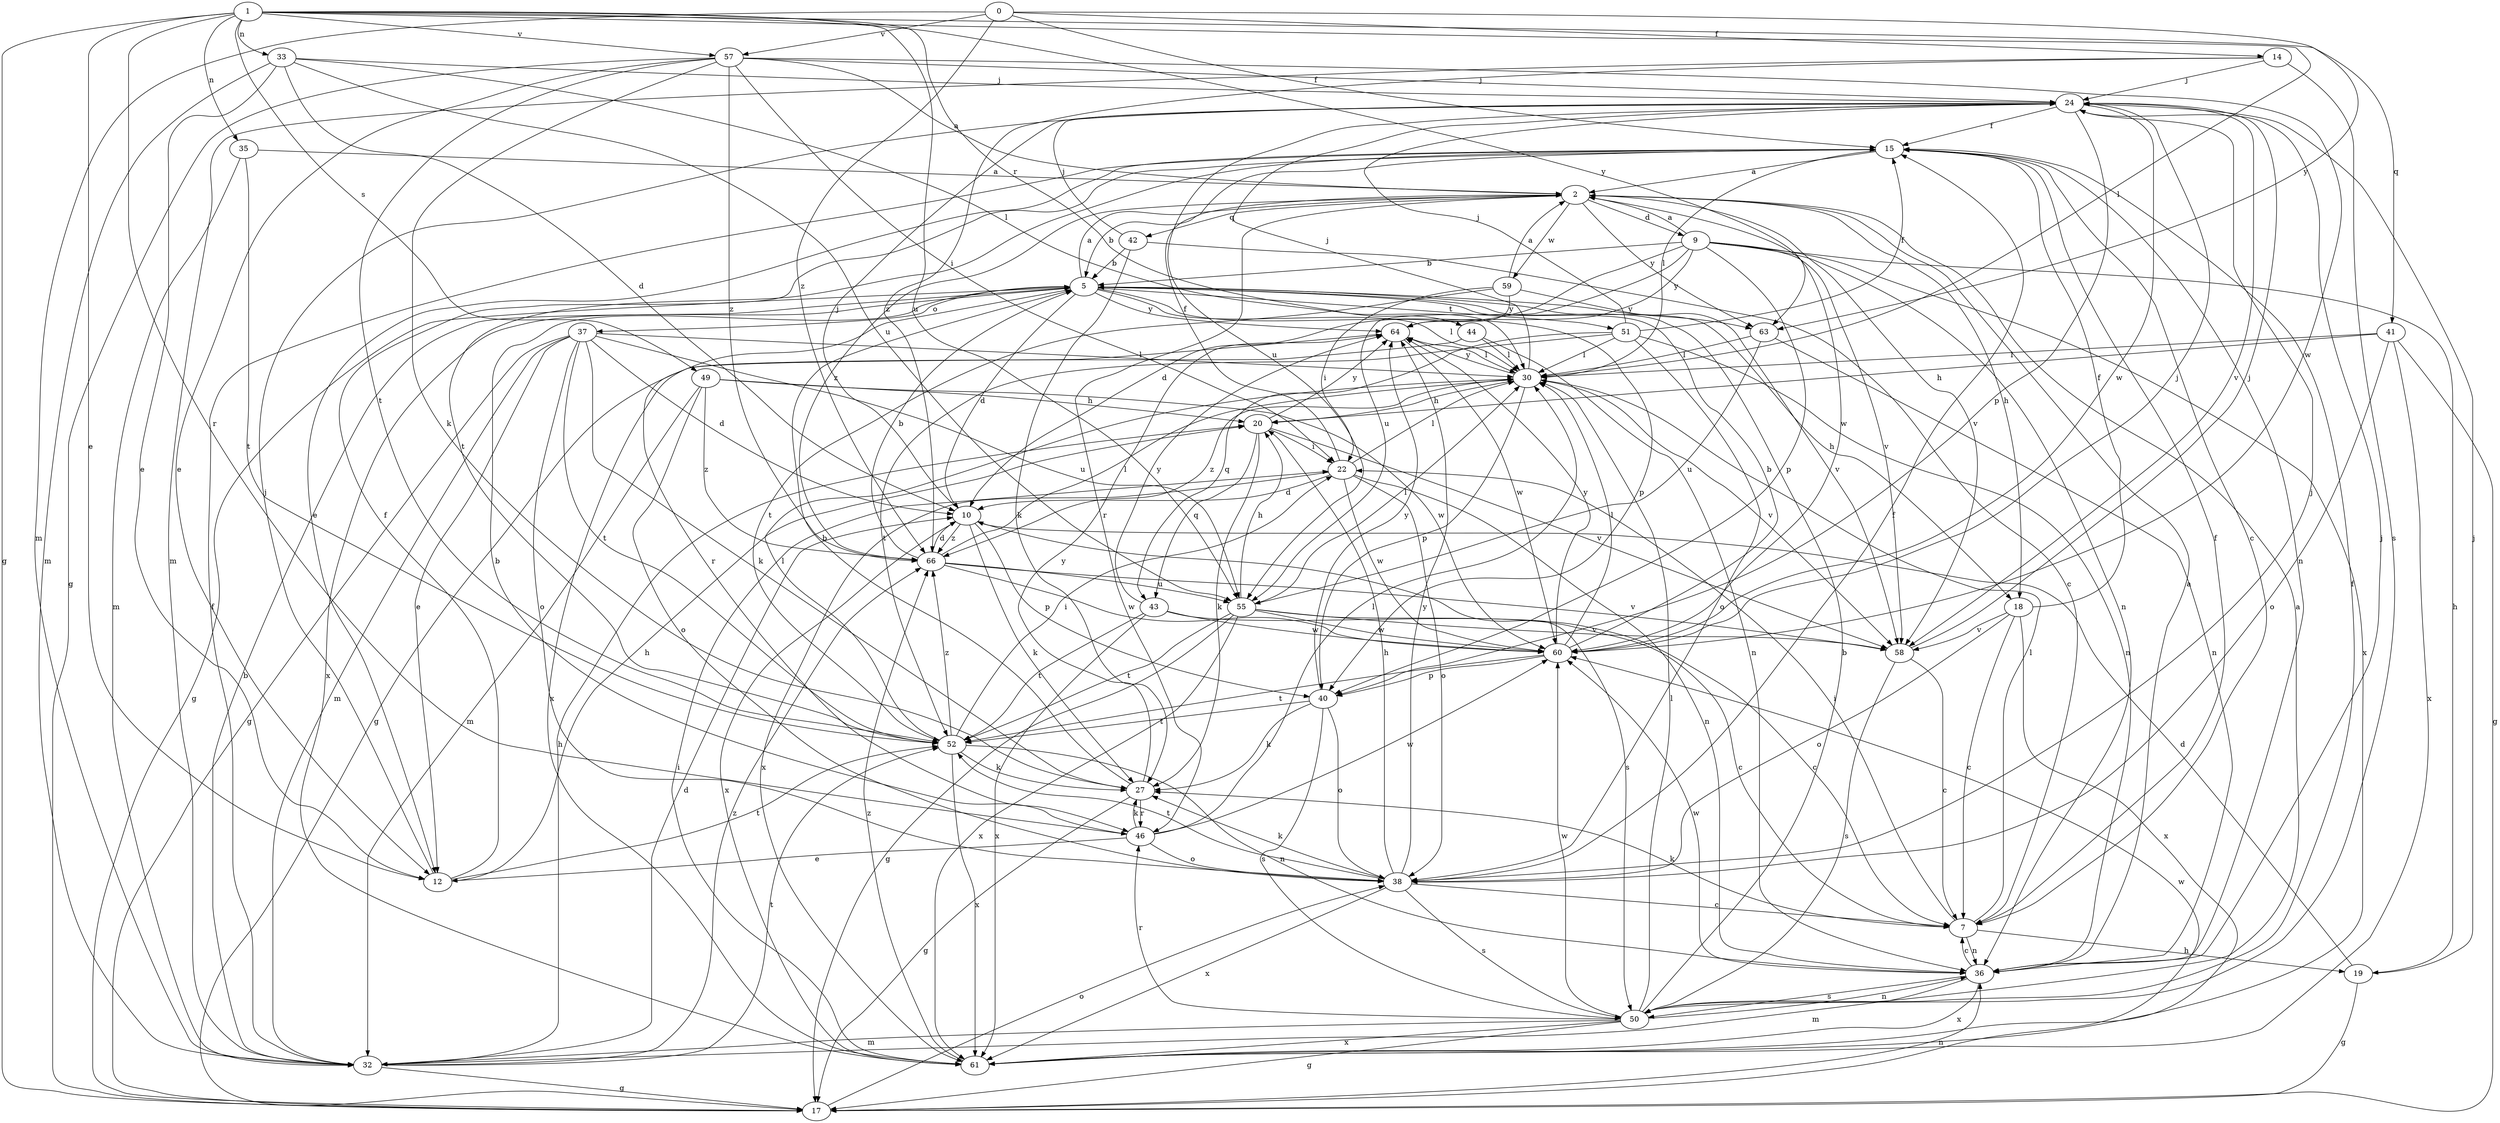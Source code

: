 strict digraph  {
0;
1;
2;
5;
7;
9;
10;
12;
14;
15;
17;
18;
19;
20;
22;
24;
27;
30;
32;
33;
35;
36;
37;
38;
40;
41;
42;
43;
44;
46;
49;
50;
51;
52;
55;
57;
58;
59;
60;
61;
63;
64;
66;
0 -> 14  [label=f];
0 -> 15  [label=f];
0 -> 32  [label=m];
0 -> 57  [label=v];
0 -> 63  [label=y];
0 -> 66  [label=z];
1 -> 12  [label=e];
1 -> 17  [label=g];
1 -> 30  [label=l];
1 -> 33  [label=n];
1 -> 35  [label=n];
1 -> 41  [label=q];
1 -> 44  [label=r];
1 -> 46  [label=r];
1 -> 49  [label=s];
1 -> 55  [label=u];
1 -> 57  [label=v];
1 -> 63  [label=y];
2 -> 5  [label=b];
2 -> 9  [label=d];
2 -> 18  [label=h];
2 -> 42  [label=q];
2 -> 46  [label=r];
2 -> 58  [label=v];
2 -> 59  [label=w];
2 -> 60  [label=w];
2 -> 63  [label=y];
2 -> 66  [label=z];
5 -> 2  [label=a];
5 -> 10  [label=d];
5 -> 17  [label=g];
5 -> 18  [label=h];
5 -> 30  [label=l];
5 -> 37  [label=o];
5 -> 40  [label=p];
5 -> 46  [label=r];
5 -> 51  [label=t];
5 -> 61  [label=x];
5 -> 63  [label=y];
5 -> 64  [label=y];
7 -> 15  [label=f];
7 -> 19  [label=h];
7 -> 22  [label=i];
7 -> 27  [label=k];
7 -> 30  [label=l];
7 -> 36  [label=n];
9 -> 2  [label=a];
9 -> 5  [label=b];
9 -> 10  [label=d];
9 -> 19  [label=h];
9 -> 36  [label=n];
9 -> 40  [label=p];
9 -> 55  [label=u];
9 -> 58  [label=v];
9 -> 61  [label=x];
9 -> 64  [label=y];
10 -> 24  [label=j];
10 -> 27  [label=k];
10 -> 40  [label=p];
10 -> 50  [label=s];
10 -> 61  [label=x];
10 -> 66  [label=z];
12 -> 15  [label=f];
12 -> 20  [label=h];
12 -> 24  [label=j];
12 -> 52  [label=t];
14 -> 24  [label=j];
14 -> 32  [label=m];
14 -> 50  [label=s];
14 -> 66  [label=z];
15 -> 2  [label=a];
15 -> 7  [label=c];
15 -> 12  [label=e];
15 -> 30  [label=l];
15 -> 36  [label=n];
15 -> 52  [label=t];
17 -> 36  [label=n];
17 -> 38  [label=o];
17 -> 60  [label=w];
18 -> 7  [label=c];
18 -> 15  [label=f];
18 -> 38  [label=o];
18 -> 58  [label=v];
18 -> 61  [label=x];
19 -> 10  [label=d];
19 -> 17  [label=g];
19 -> 24  [label=j];
20 -> 22  [label=i];
20 -> 27  [label=k];
20 -> 43  [label=q];
20 -> 58  [label=v];
20 -> 64  [label=y];
22 -> 10  [label=d];
22 -> 15  [label=f];
22 -> 30  [label=l];
22 -> 36  [label=n];
22 -> 38  [label=o];
22 -> 60  [label=w];
22 -> 61  [label=x];
24 -> 15  [label=f];
24 -> 40  [label=p];
24 -> 55  [label=u];
24 -> 58  [label=v];
24 -> 60  [label=w];
27 -> 5  [label=b];
27 -> 17  [label=g];
27 -> 46  [label=r];
27 -> 64  [label=y];
30 -> 20  [label=h];
30 -> 24  [label=j];
30 -> 40  [label=p];
30 -> 58  [label=v];
30 -> 64  [label=y];
30 -> 66  [label=z];
32 -> 5  [label=b];
32 -> 10  [label=d];
32 -> 15  [label=f];
32 -> 17  [label=g];
32 -> 20  [label=h];
32 -> 52  [label=t];
32 -> 66  [label=z];
33 -> 10  [label=d];
33 -> 12  [label=e];
33 -> 24  [label=j];
33 -> 30  [label=l];
33 -> 32  [label=m];
33 -> 55  [label=u];
35 -> 2  [label=a];
35 -> 32  [label=m];
35 -> 52  [label=t];
36 -> 2  [label=a];
36 -> 7  [label=c];
36 -> 24  [label=j];
36 -> 32  [label=m];
36 -> 50  [label=s];
36 -> 60  [label=w];
36 -> 61  [label=x];
37 -> 10  [label=d];
37 -> 12  [label=e];
37 -> 17  [label=g];
37 -> 27  [label=k];
37 -> 30  [label=l];
37 -> 32  [label=m];
37 -> 38  [label=o];
37 -> 52  [label=t];
37 -> 55  [label=u];
38 -> 7  [label=c];
38 -> 15  [label=f];
38 -> 20  [label=h];
38 -> 24  [label=j];
38 -> 27  [label=k];
38 -> 50  [label=s];
38 -> 52  [label=t];
38 -> 61  [label=x];
38 -> 64  [label=y];
40 -> 27  [label=k];
40 -> 38  [label=o];
40 -> 50  [label=s];
40 -> 52  [label=t];
40 -> 64  [label=y];
41 -> 17  [label=g];
41 -> 20  [label=h];
41 -> 30  [label=l];
41 -> 38  [label=o];
41 -> 61  [label=x];
42 -> 5  [label=b];
42 -> 7  [label=c];
42 -> 24  [label=j];
42 -> 27  [label=k];
43 -> 7  [label=c];
43 -> 52  [label=t];
43 -> 60  [label=w];
43 -> 61  [label=x];
43 -> 64  [label=y];
44 -> 17  [label=g];
44 -> 30  [label=l];
44 -> 36  [label=n];
46 -> 5  [label=b];
46 -> 12  [label=e];
46 -> 27  [label=k];
46 -> 30  [label=l];
46 -> 38  [label=o];
46 -> 60  [label=w];
49 -> 20  [label=h];
49 -> 32  [label=m];
49 -> 38  [label=o];
49 -> 60  [label=w];
49 -> 66  [label=z];
50 -> 2  [label=a];
50 -> 5  [label=b];
50 -> 15  [label=f];
50 -> 17  [label=g];
50 -> 30  [label=l];
50 -> 32  [label=m];
50 -> 36  [label=n];
50 -> 46  [label=r];
50 -> 60  [label=w];
50 -> 61  [label=x];
51 -> 15  [label=f];
51 -> 24  [label=j];
51 -> 30  [label=l];
51 -> 36  [label=n];
51 -> 38  [label=o];
51 -> 43  [label=q];
51 -> 52  [label=t];
52 -> 22  [label=i];
52 -> 27  [label=k];
52 -> 30  [label=l];
52 -> 36  [label=n];
52 -> 61  [label=x];
52 -> 66  [label=z];
55 -> 7  [label=c];
55 -> 17  [label=g];
55 -> 20  [label=h];
55 -> 30  [label=l];
55 -> 52  [label=t];
55 -> 58  [label=v];
55 -> 60  [label=w];
55 -> 61  [label=x];
57 -> 2  [label=a];
57 -> 12  [label=e];
57 -> 17  [label=g];
57 -> 22  [label=i];
57 -> 24  [label=j];
57 -> 27  [label=k];
57 -> 52  [label=t];
57 -> 60  [label=w];
57 -> 66  [label=z];
58 -> 7  [label=c];
58 -> 24  [label=j];
58 -> 50  [label=s];
59 -> 2  [label=a];
59 -> 22  [label=i];
59 -> 52  [label=t];
59 -> 58  [label=v];
59 -> 64  [label=y];
60 -> 5  [label=b];
60 -> 24  [label=j];
60 -> 30  [label=l];
60 -> 40  [label=p];
60 -> 52  [label=t];
60 -> 64  [label=y];
61 -> 22  [label=i];
61 -> 66  [label=z];
63 -> 30  [label=l];
63 -> 36  [label=n];
63 -> 55  [label=u];
64 -> 30  [label=l];
64 -> 60  [label=w];
64 -> 61  [label=x];
66 -> 5  [label=b];
66 -> 10  [label=d];
66 -> 30  [label=l];
66 -> 55  [label=u];
66 -> 58  [label=v];
66 -> 60  [label=w];
}
